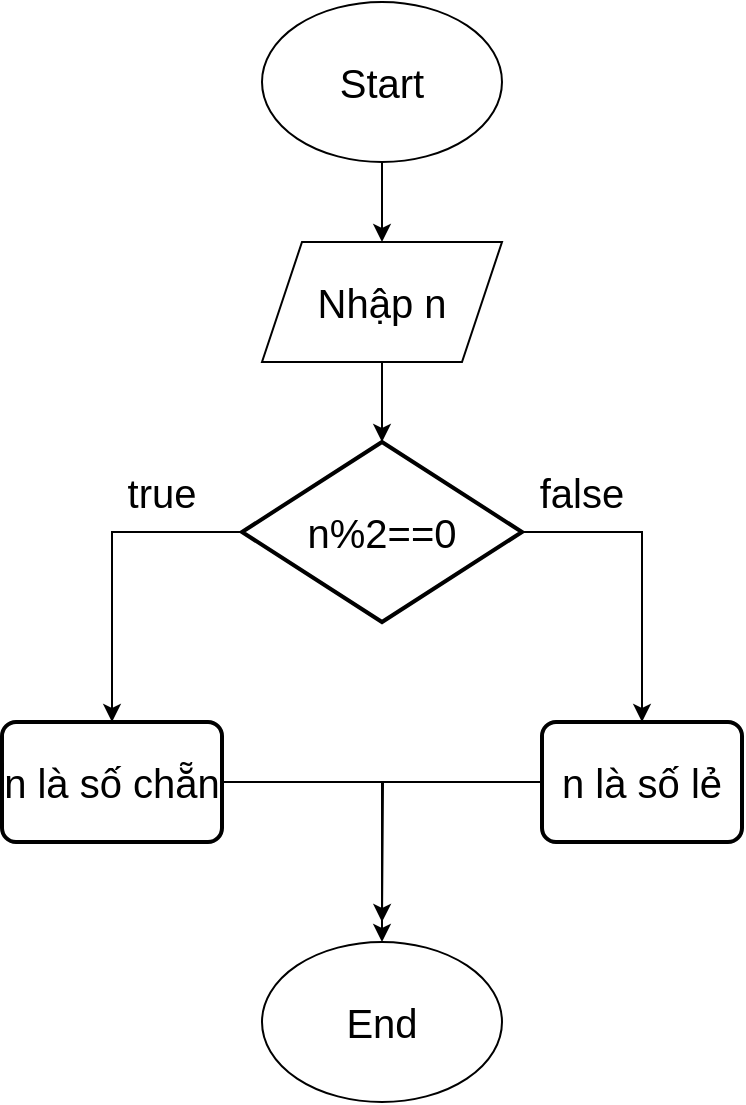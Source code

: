 <mxfile version="25.0.2">
  <diagram name="Page-1" id="S-psWw_buEXYq5AMUQeR">
    <mxGraphModel dx="1036" dy="606" grid="1" gridSize="10" guides="1" tooltips="1" connect="1" arrows="1" fold="1" page="1" pageScale="1" pageWidth="850" pageHeight="1100" math="0" shadow="0">
      <root>
        <mxCell id="0" />
        <mxCell id="1" parent="0" />
        <mxCell id="Kz8ef3XuNCfVQ5vndx2f-2" style="edgeStyle=orthogonalEdgeStyle;rounded=0;orthogonalLoop=1;jettySize=auto;html=1;entryX=0.5;entryY=0;entryDx=0;entryDy=0;" edge="1" parent="1" source="WVtpR_5HyRxMGV9OjwTv-1" target="WVtpR_5HyRxMGV9OjwTv-5">
          <mxGeometry relative="1" as="geometry" />
        </mxCell>
        <mxCell id="WVtpR_5HyRxMGV9OjwTv-1" value="Start" style="ellipse;whiteSpace=wrap;html=1;fontSize=20;" parent="1" vertex="1">
          <mxGeometry x="180" width="120" height="80" as="geometry" />
        </mxCell>
        <mxCell id="WVtpR_5HyRxMGV9OjwTv-2" value="End" style="ellipse;whiteSpace=wrap;html=1;fontSize=20;" parent="1" vertex="1">
          <mxGeometry x="180" y="470" width="120" height="80" as="geometry" />
        </mxCell>
        <mxCell id="Kz8ef3XuNCfVQ5vndx2f-1" style="edgeStyle=orthogonalEdgeStyle;rounded=0;orthogonalLoop=1;jettySize=auto;html=1;" edge="1" parent="1" source="WVtpR_5HyRxMGV9OjwTv-5" target="WVtpR_5HyRxMGV9OjwTv-7">
          <mxGeometry relative="1" as="geometry" />
        </mxCell>
        <mxCell id="WVtpR_5HyRxMGV9OjwTv-5" value="Nhập n" style="shape=parallelogram;perimeter=parallelogramPerimeter;whiteSpace=wrap;html=1;fixedSize=1;fontSize=20;" parent="1" vertex="1">
          <mxGeometry x="180" y="120" width="120" height="60" as="geometry" />
        </mxCell>
        <mxCell id="Kz8ef3XuNCfVQ5vndx2f-3" style="edgeStyle=orthogonalEdgeStyle;rounded=0;orthogonalLoop=1;jettySize=auto;html=1;entryX=0.5;entryY=0;entryDx=0;entryDy=0;" edge="1" parent="1" source="WVtpR_5HyRxMGV9OjwTv-7" target="WVtpR_5HyRxMGV9OjwTv-10">
          <mxGeometry relative="1" as="geometry" />
        </mxCell>
        <mxCell id="Kz8ef3XuNCfVQ5vndx2f-4" style="edgeStyle=orthogonalEdgeStyle;rounded=0;orthogonalLoop=1;jettySize=auto;html=1;entryX=0.5;entryY=0;entryDx=0;entryDy=0;" edge="1" parent="1" source="WVtpR_5HyRxMGV9OjwTv-7" target="WVtpR_5HyRxMGV9OjwTv-9">
          <mxGeometry relative="1" as="geometry" />
        </mxCell>
        <mxCell id="WVtpR_5HyRxMGV9OjwTv-7" value="n%2==0" style="strokeWidth=2;html=1;shape=mxgraph.flowchart.decision;whiteSpace=wrap;fontSize=20;" parent="1" vertex="1">
          <mxGeometry x="170" y="220" width="140" height="90" as="geometry" />
        </mxCell>
        <mxCell id="Kz8ef3XuNCfVQ5vndx2f-6" style="edgeStyle=orthogonalEdgeStyle;rounded=0;orthogonalLoop=1;jettySize=auto;html=1;" edge="1" parent="1" source="WVtpR_5HyRxMGV9OjwTv-9">
          <mxGeometry relative="1" as="geometry">
            <mxPoint x="240" y="460" as="targetPoint" />
          </mxGeometry>
        </mxCell>
        <mxCell id="WVtpR_5HyRxMGV9OjwTv-9" value="n là số chẵn" style="rounded=1;whiteSpace=wrap;html=1;absoluteArcSize=1;arcSize=14;strokeWidth=2;fontSize=20;" parent="1" vertex="1">
          <mxGeometry x="50" y="360" width="110" height="60" as="geometry" />
        </mxCell>
        <mxCell id="Kz8ef3XuNCfVQ5vndx2f-5" style="edgeStyle=orthogonalEdgeStyle;rounded=0;orthogonalLoop=1;jettySize=auto;html=1;" edge="1" parent="1" source="WVtpR_5HyRxMGV9OjwTv-10" target="WVtpR_5HyRxMGV9OjwTv-2">
          <mxGeometry relative="1" as="geometry" />
        </mxCell>
        <mxCell id="WVtpR_5HyRxMGV9OjwTv-10" value="n là số lẻ" style="rounded=1;whiteSpace=wrap;html=1;absoluteArcSize=1;arcSize=14;strokeWidth=2;fontSize=20;" parent="1" vertex="1">
          <mxGeometry x="320" y="360" width="100" height="60" as="geometry" />
        </mxCell>
        <mxCell id="WVtpR_5HyRxMGV9OjwTv-19" value="true" style="text;align=center;html=1;verticalAlign=middle;whiteSpace=wrap;rounded=0;fontSize=20;" parent="1" vertex="1">
          <mxGeometry x="100" y="230" width="60" height="30" as="geometry" />
        </mxCell>
        <mxCell id="WVtpR_5HyRxMGV9OjwTv-20" value="false" style="text;align=center;html=1;verticalAlign=middle;whiteSpace=wrap;rounded=0;fontSize=20;" parent="1" vertex="1">
          <mxGeometry x="310" y="230" width="60" height="30" as="geometry" />
        </mxCell>
      </root>
    </mxGraphModel>
  </diagram>
</mxfile>
